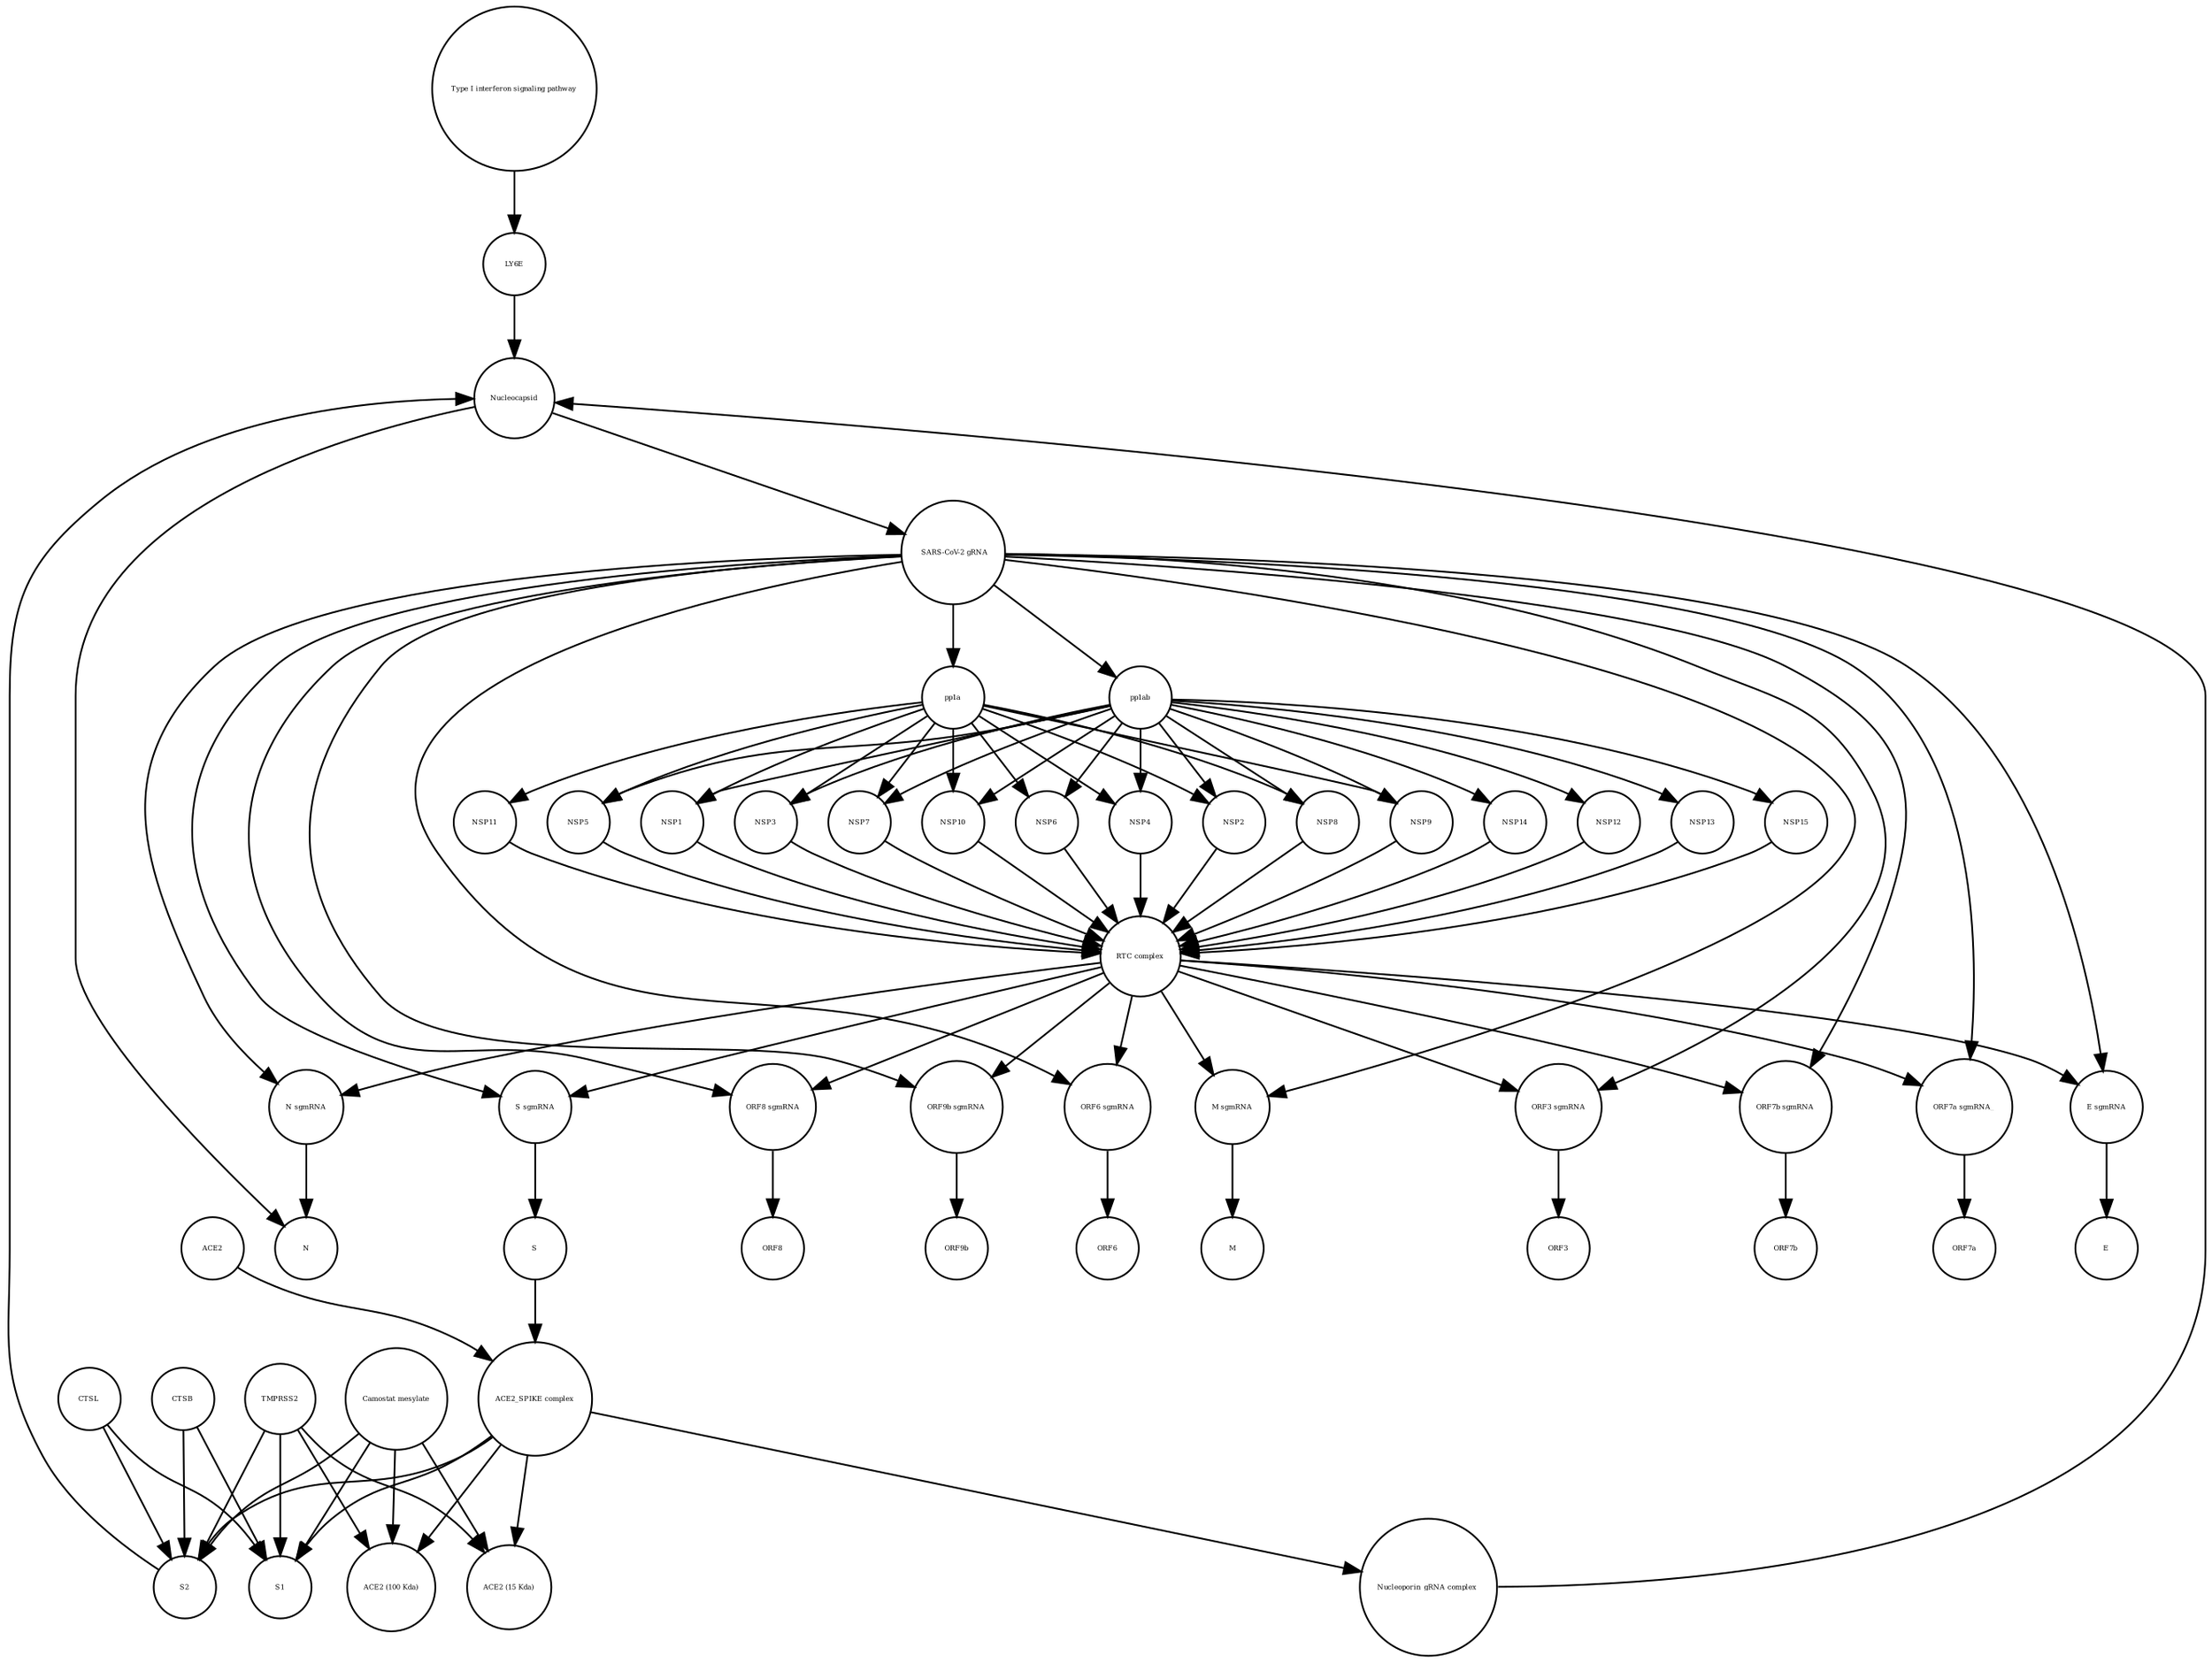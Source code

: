 strict digraph  {
"Type I interferon signaling pathway" [annotation="", bipartite=0, cls=phenotype, fontsize=4, label="Type I interferon signaling pathway", shape=circle];
LY6E [annotation="", bipartite=0, cls=macromolecule, fontsize=4, label=LY6E, shape=circle];
NSP2 [annotation="", bipartite=0, cls=macromolecule, fontsize=4, label=NSP2, shape=circle];
S2 [annotation="", bipartite=0, cls=macromolecule, fontsize=4, label=S2, shape=circle];
"ORF8 sgmRNA" [annotation="", bipartite=0, cls="nucleic acid feature", fontsize=4, label="ORF8 sgmRNA", shape=circle];
ORF7b [annotation="", bipartite=0, cls=macromolecule, fontsize=4, label=ORF7b, shape=circle];
NSP8 [annotation="", bipartite=0, cls=macromolecule, fontsize=4, label=NSP8, shape=circle];
NSP14 [annotation="", bipartite=0, cls=macromolecule, fontsize=4, label=NSP14, shape=circle];
"ACE2_SPIKE complex" [annotation="", bipartite=0, cls=complex, fontsize=4, label="ACE2_SPIKE complex", shape=circle];
"N sgmRNA" [annotation="", bipartite=0, cls="nucleic acid feature", fontsize=4, label="N sgmRNA", shape=circle];
ORF9b [annotation="", bipartite=0, cls=macromolecule, fontsize=4, label=ORF9b, shape=circle];
NSP9 [annotation="", bipartite=0, cls=macromolecule, fontsize=4, label=NSP9, shape=circle];
"ACE2 (15 Kda)" [annotation="", bipartite=0, cls=macromolecule, fontsize=4, label="ACE2 (15 Kda)", shape=circle];
"ORF9b sgmRNA" [annotation="", bipartite=0, cls="nucleic acid feature", fontsize=4, label="ORF9b sgmRNA", shape=circle];
S1 [annotation="", bipartite=0, cls=macromolecule, fontsize=4, label=S1, shape=circle];
NSP5 [annotation="", bipartite=0, cls=macromolecule, fontsize=4, label=NSP5, shape=circle];
"RTC complex" [annotation="", bipartite=0, cls=complex, fontsize=4, label="RTC complex", shape=circle];
ORF6 [annotation="", bipartite=0, cls=macromolecule, fontsize=4, label=ORF6, shape=circle];
"ORF6 sgmRNA" [annotation="", bipartite=0, cls="nucleic acid feature", fontsize=4, label="ORF6 sgmRNA", shape=circle];
"M sgmRNA" [annotation="", bipartite=0, cls="nucleic acid feature", fontsize=4, label="M sgmRNA", shape=circle];
ACE2 [annotation="", bipartite=0, cls=macromolecule, fontsize=4, label=ACE2, shape=circle];
pp1a [annotation="", bipartite=0, cls=macromolecule, fontsize=4, label=pp1a, shape=circle];
NSP1 [annotation="", bipartite=0, cls=macromolecule, fontsize=4, label=NSP1, shape=circle];
NSP12 [annotation="", bipartite=0, cls=macromolecule, fontsize=4, label=NSP12, shape=circle];
NSP3 [annotation="", bipartite=0, cls=macromolecule, fontsize=4, label=NSP3, shape=circle];
pp1ab [annotation="", bipartite=0, cls=macromolecule, fontsize=4, label=pp1ab, shape=circle];
ORF8 [annotation="", bipartite=0, cls=macromolecule, fontsize=4, label=ORF8, shape=circle];
ORF3 [annotation="", bipartite=0, cls=macromolecule, fontsize=4, label=ORF3, shape=circle];
CTSB [annotation="", bipartite=0, cls=macromolecule, fontsize=4, label=CTSB, shape=circle];
" SARS-CoV-2 gRNA" [annotation="", bipartite=0, cls="nucleic acid feature", fontsize=4, label=" SARS-CoV-2 gRNA", shape=circle];
E [annotation="", bipartite=0, cls=macromolecule, fontsize=4, label=E, shape=circle];
NSP7 [annotation="", bipartite=0, cls=macromolecule, fontsize=4, label=NSP7, shape=circle];
NSP10 [annotation="", bipartite=0, cls=macromolecule, fontsize=4, label=NSP10, shape=circle];
"ORF3 sgmRNA" [annotation="", bipartite=0, cls="nucleic acid feature", fontsize=4, label="ORF3 sgmRNA", shape=circle];
M [annotation="", bipartite=0, cls=macromolecule, fontsize=4, label=M, shape=circle];
NSP13 [annotation="", bipartite=0, cls=macromolecule, fontsize=4, label=NSP13, shape=circle];
S [annotation="", bipartite=0, cls=macromolecule, fontsize=4, label=S, shape=circle];
NSP6 [annotation="", bipartite=0, cls=macromolecule, fontsize=4, label=NSP6, shape=circle];
NSP15 [annotation="", bipartite=0, cls=macromolecule, fontsize=4, label=NSP15, shape=circle];
"ORF7b sgmRNA" [annotation="", bipartite=0, cls="nucleic acid feature", fontsize=4, label="ORF7b sgmRNA", shape=circle];
ORF7a [annotation="", bipartite=0, cls=macromolecule, fontsize=4, label=ORF7a, shape=circle];
NSP11 [annotation="", bipartite=0, cls=macromolecule, fontsize=4, label=NSP11, shape=circle];
"ORF7a sgmRNA_" [annotation="", bipartite=0, cls="nucleic acid feature", fontsize=4, label="ORF7a sgmRNA_", shape=circle];
"Camostat mesylate" [annotation="urn_miriam_pubchem.compound_2536", bipartite=0, cls="simple chemical", fontsize=4, label="Camostat mesylate", shape=circle];
CTSL [annotation="", bipartite=0, cls=macromolecule, fontsize=4, label=CTSL, shape=circle];
"E sgmRNA" [annotation="", bipartite=0, cls="nucleic acid feature", fontsize=4, label="E sgmRNA", shape=circle];
"ACE2 (100 Kda)" [annotation="", bipartite=0, cls=macromolecule, fontsize=4, label="ACE2 (100 Kda)", shape=circle];
"S sgmRNA" [annotation="", bipartite=0, cls="nucleic acid feature", fontsize=4, label="S sgmRNA", shape=circle];
Nucleocapsid [annotation="", bipartite=0, cls=complex, fontsize=4, label=Nucleocapsid, shape=circle];
N [annotation="", bipartite=0, cls=macromolecule, fontsize=4, label=N, shape=circle];
NSP4 [annotation="", bipartite=0, cls=macromolecule, fontsize=4, label=NSP4, shape=circle];
"Nucleoporin_gRNA complex " [annotation="", bipartite=0, cls=complex, fontsize=4, label="Nucleoporin_gRNA complex ", shape=circle];
TMPRSS2 [annotation="", bipartite=0, cls=macromolecule, fontsize=4, label=TMPRSS2, shape=circle];
"Type I interferon signaling pathway" -> LY6E  [annotation="", interaction_type=stimulation];
LY6E -> Nucleocapsid  [annotation="urn_miriam_doi_10.1101%2F2020.03.05.979260|urn_miriam_doi_10.1101%2F2020.04.02.021469", interaction_type=inhibition];
NSP2 -> "RTC complex"  [annotation="", interaction_type=production];
S2 -> Nucleocapsid  [annotation="", interaction_type=stimulation];
"ORF8 sgmRNA" -> ORF8  [annotation="", interaction_type=production];
NSP8 -> "RTC complex"  [annotation="", interaction_type=production];
NSP14 -> "RTC complex"  [annotation="", interaction_type=production];
"ACE2_SPIKE complex" -> S2  [annotation="", interaction_type=production];
"ACE2_SPIKE complex" -> "ACE2 (100 Kda)"  [annotation="", interaction_type=production];
"ACE2_SPIKE complex" -> "ACE2 (15 Kda)"  [annotation="", interaction_type=production];
"ACE2_SPIKE complex" -> S1  [annotation="", interaction_type=production];
"ACE2_SPIKE complex" -> "Nucleoporin_gRNA complex "  [annotation="urn_miriam_pubmed_32142651|urn_miriam_pubmed_32094589", interaction_type=stimulation];
"N sgmRNA" -> N  [annotation="", interaction_type=production];
NSP9 -> "RTC complex"  [annotation="", interaction_type=production];
"ORF9b sgmRNA" -> ORF9b  [annotation="", interaction_type=production];
NSP5 -> "RTC complex"  [annotation="", interaction_type=production];
"RTC complex" -> "ORF6 sgmRNA"  [annotation=urn_miriam_pubmed_31226023, interaction_type="necessary stimulation"];
"RTC complex" -> "M sgmRNA"  [annotation=urn_miriam_pubmed_31226023, interaction_type="necessary stimulation"];
"RTC complex" -> "ORF8 sgmRNA"  [annotation=urn_miriam_pubmed_31226023, interaction_type="necessary stimulation"];
"RTC complex" -> "ORF7a sgmRNA_"  [annotation=urn_miriam_pubmed_31226023, interaction_type="necessary stimulation"];
"RTC complex" -> "ORF3 sgmRNA"  [annotation=urn_miriam_pubmed_31226023, interaction_type="necessary stimulation"];
"RTC complex" -> "N sgmRNA"  [annotation=urn_miriam_pubmed_31226023, interaction_type="necessary stimulation"];
"RTC complex" -> "E sgmRNA"  [annotation=urn_miriam_pubmed_31226023, interaction_type="necessary stimulation"];
"RTC complex" -> "S sgmRNA"  [annotation=urn_miriam_pubmed_31226023, interaction_type="necessary stimulation"];
"RTC complex" -> "ORF9b sgmRNA"  [annotation=urn_miriam_pubmed_31226023, interaction_type="necessary stimulation"];
"RTC complex" -> "ORF7b sgmRNA"  [annotation=urn_miriam_pubmed_31226023, interaction_type="necessary stimulation"];
"ORF6 sgmRNA" -> ORF6  [annotation="", interaction_type=production];
"M sgmRNA" -> M  [annotation="", interaction_type=production];
ACE2 -> "ACE2_SPIKE complex"  [annotation="", interaction_type=production];
pp1a -> NSP7  [annotation=urn_miriam_pubmed_31226023, interaction_type=catalysis];
pp1a -> NSP2  [annotation=urn_miriam_pubmed_31226023, interaction_type=catalysis];
pp1a -> NSP10  [annotation=urn_miriam_pubmed_31226023, interaction_type=catalysis];
pp1a -> NSP1  [annotation=urn_miriam_pubmed_31226023, interaction_type=catalysis];
pp1a -> NSP3  [annotation=urn_miriam_pubmed_31226023, interaction_type=catalysis];
pp1a -> NSP11  [annotation=urn_miriam_pubmed_31226023, interaction_type=catalysis];
pp1a -> NSP8  [annotation=urn_miriam_pubmed_31226023, interaction_type=catalysis];
pp1a -> NSP9  [annotation=urn_miriam_pubmed_31226023, interaction_type=catalysis];
pp1a -> NSP6  [annotation=urn_miriam_pubmed_31226023, interaction_type=catalysis];
pp1a -> NSP4  [annotation=urn_miriam_pubmed_31226023, interaction_type=catalysis];
pp1a -> NSP5  [annotation=urn_miriam_pubmed_31226023, interaction_type=catalysis];
NSP1 -> "RTC complex"  [annotation="", interaction_type=production];
NSP12 -> "RTC complex"  [annotation="", interaction_type=production];
NSP3 -> "RTC complex"  [annotation="", interaction_type=production];
pp1ab -> NSP7  [annotation=urn_miriam_pubmed_31226023, interaction_type=catalysis];
pp1ab -> NSP2  [annotation=urn_miriam_pubmed_31226023, interaction_type=catalysis];
pp1ab -> NSP10  [annotation=urn_miriam_pubmed_31226023, interaction_type=catalysis];
pp1ab -> NSP1  [annotation=urn_miriam_pubmed_31226023, interaction_type=catalysis];
pp1ab -> NSP3  [annotation=urn_miriam_pubmed_31226023, interaction_type=catalysis];
pp1ab -> NSP8  [annotation=urn_miriam_pubmed_31226023, interaction_type=catalysis];
pp1ab -> NSP14  [annotation=urn_miriam_pubmed_31226023, interaction_type=catalysis];
pp1ab -> NSP5  [annotation=urn_miriam_pubmed_31226023, interaction_type=catalysis];
pp1ab -> NSP9  [annotation=urn_miriam_pubmed_31226023, interaction_type=catalysis];
pp1ab -> NSP13  [annotation=urn_miriam_pubmed_31226023, interaction_type=catalysis];
pp1ab -> NSP6  [annotation=urn_miriam_pubmed_31226023, interaction_type=catalysis];
pp1ab -> NSP4  [annotation=urn_miriam_pubmed_31226023, interaction_type=catalysis];
pp1ab -> NSP15  [annotation=urn_miriam_pubmed_31226023, interaction_type=catalysis];
pp1ab -> NSP12  [annotation=urn_miriam_pubmed_31226023, interaction_type=catalysis];
CTSB -> S1  [annotation=urn_miriam_pubmed_32142651, interaction_type=catalysis];
CTSB -> S2  [annotation=urn_miriam_pubmed_32142651, interaction_type=catalysis];
" SARS-CoV-2 gRNA" -> "ORF6 sgmRNA"  [annotation="", interaction_type=production];
" SARS-CoV-2 gRNA" -> "M sgmRNA"  [annotation="", interaction_type=production];
" SARS-CoV-2 gRNA" -> "ORF8 sgmRNA"  [annotation="", interaction_type=production];
" SARS-CoV-2 gRNA" -> "ORF7a sgmRNA_"  [annotation="", interaction_type=production];
" SARS-CoV-2 gRNA" -> "ORF3 sgmRNA"  [annotation="", interaction_type=production];
" SARS-CoV-2 gRNA" -> "N sgmRNA"  [annotation="", interaction_type=production];
" SARS-CoV-2 gRNA" -> "E sgmRNA"  [annotation="", interaction_type=production];
" SARS-CoV-2 gRNA" -> "S sgmRNA"  [annotation="", interaction_type=production];
" SARS-CoV-2 gRNA" -> "ORF9b sgmRNA"  [annotation="", interaction_type=production];
" SARS-CoV-2 gRNA" -> "ORF7b sgmRNA"  [annotation="", interaction_type=production];
" SARS-CoV-2 gRNA" -> pp1ab  [annotation="", interaction_type=production];
" SARS-CoV-2 gRNA" -> pp1a  [annotation="", interaction_type=production];
NSP7 -> "RTC complex"  [annotation="", interaction_type=production];
NSP10 -> "RTC complex"  [annotation="", interaction_type=production];
"ORF3 sgmRNA" -> ORF3  [annotation="", interaction_type=production];
NSP13 -> "RTC complex"  [annotation="", interaction_type=production];
S -> "ACE2_SPIKE complex"  [annotation="", interaction_type=production];
NSP6 -> "RTC complex"  [annotation="", interaction_type=production];
NSP15 -> "RTC complex"  [annotation="", interaction_type=production];
"ORF7b sgmRNA" -> ORF7b  [annotation="", interaction_type=production];
NSP11 -> "RTC complex"  [annotation="", interaction_type=production];
"ORF7a sgmRNA_" -> ORF7a  [annotation="", interaction_type=production];
"Camostat mesylate" -> S1  [annotation="urn_miriam_pubmed_32142651|urn_miriam_pubmed_32094589|urn_miriam_pubmed_24227843", interaction_type=inhibition];
"Camostat mesylate" -> "ACE2 (100 Kda)"  [annotation="urn_miriam_pubmed_32142651|urn_miriam_pubmed_32094589|urn_miriam_pubmed_24227843", interaction_type=inhibition];
"Camostat mesylate" -> "ACE2 (15 Kda)"  [annotation="urn_miriam_pubmed_32142651|urn_miriam_pubmed_32094589|urn_miriam_pubmed_24227843", interaction_type=inhibition];
"Camostat mesylate" -> S2  [annotation="urn_miriam_pubmed_32142651|urn_miriam_pubmed_32094589|urn_miriam_pubmed_24227843", interaction_type=inhibition];
CTSL -> S1  [annotation=urn_miriam_pubmed_32142651, interaction_type=catalysis];
CTSL -> S2  [annotation=urn_miriam_pubmed_32142651, interaction_type=catalysis];
"E sgmRNA" -> E  [annotation="", interaction_type=production];
"S sgmRNA" -> S  [annotation="", interaction_type=production];
Nucleocapsid -> N  [annotation="", interaction_type=production];
Nucleocapsid -> " SARS-CoV-2 gRNA"  [annotation="", interaction_type=production];
NSP4 -> "RTC complex"  [annotation="", interaction_type=production];
"Nucleoporin_gRNA complex " -> Nucleocapsid  [annotation="", interaction_type=production];
TMPRSS2 -> S1  [annotation="urn_miriam_pubmed_32142651|urn_miriam_pubmed_32094589|urn_miriam_pubmed_24227843", interaction_type=catalysis];
TMPRSS2 -> "ACE2 (100 Kda)"  [annotation="urn_miriam_pubmed_32142651|urn_miriam_pubmed_32094589|urn_miriam_pubmed_24227843", interaction_type=catalysis];
TMPRSS2 -> "ACE2 (15 Kda)"  [annotation="urn_miriam_pubmed_32142651|urn_miriam_pubmed_32094589|urn_miriam_pubmed_24227843", interaction_type=catalysis];
TMPRSS2 -> S2  [annotation="urn_miriam_pubmed_32142651|urn_miriam_pubmed_32094589|urn_miriam_pubmed_24227843", interaction_type=catalysis];
}
